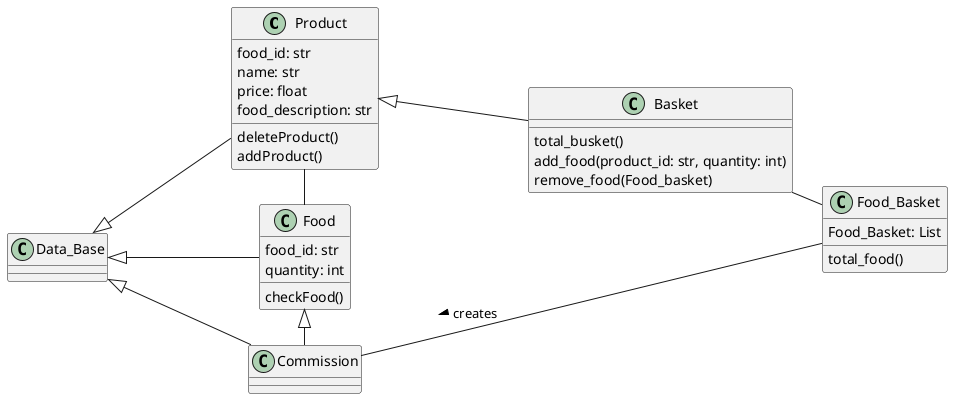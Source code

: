@startuml

left to right direction
class Product{
food_id: str
name: str
price: float
food_description: str
deleteProduct()
addProduct()
}

class Food{
food_id: str
quantity: int
checkFood()
}

class Food_Basket{
Food_Basket: List
total_food()
}

class Basket{
total_busket()
add_food(product_id: str, quantity: int)
remove_food(Food_basket)
}

Food -left-- Product
Commission -left--|> Food 
Commission -down-- Food_Basket : creates <
Food_Basket -left-- Basket
Product <|-- Basket

Data_Base <|---down Product
Data_Base <|---down Food
Data_Base <|---down Commission

@enduml